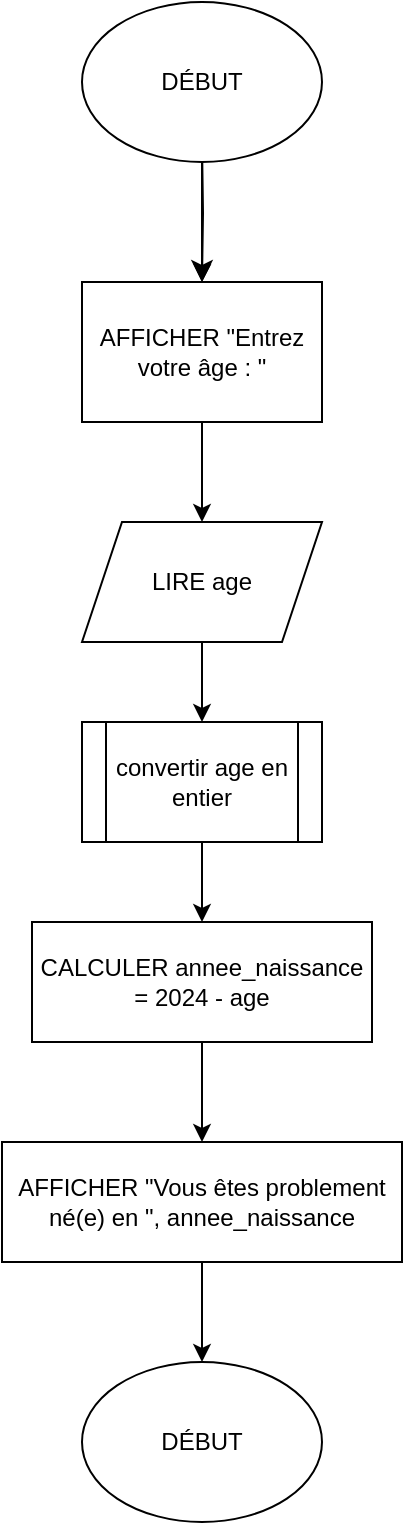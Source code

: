 <mxfile version="24.7.7" pages="2">
  <diagram name="ordino-input" id="Rd9WWW1NGY2S7J0xcZhV">
    <mxGraphModel dx="1034" dy="508" grid="1" gridSize="10" guides="1" tooltips="1" connect="1" arrows="1" fold="1" page="1" pageScale="1" pageWidth="827" pageHeight="1169" math="0" shadow="0">
      <root>
        <mxCell id="0" />
        <mxCell id="1" parent="0" />
        <mxCell id="R1CslK_hxesx4svEAnT0-6" value="" style="edgeStyle=orthogonalEdgeStyle;rounded=0;orthogonalLoop=1;jettySize=auto;html=1;entryX=0.5;entryY=0;entryDx=0;entryDy=0;" parent="1" target="R1CslK_hxesx4svEAnT0-7" edge="1">
          <mxGeometry relative="1" as="geometry">
            <mxPoint x="280" y="220" as="targetPoint" />
            <mxPoint x="280" y="140" as="sourcePoint" />
          </mxGeometry>
        </mxCell>
        <mxCell id="R1CslK_hxesx4svEAnT0-10" style="edgeStyle=orthogonalEdgeStyle;rounded=0;orthogonalLoop=1;jettySize=auto;html=1;entryX=0.5;entryY=0;entryDx=0;entryDy=0;" parent="1" source="R1CslK_hxesx4svEAnT0-2" target="R1CslK_hxesx4svEAnT0-9" edge="1">
          <mxGeometry relative="1" as="geometry" />
        </mxCell>
        <mxCell id="R1CslK_hxesx4svEAnT0-2" value="LIRE age" style="shape=parallelogram;perimeter=parallelogramPerimeter;whiteSpace=wrap;html=1;fixedSize=1;" parent="1" vertex="1">
          <mxGeometry x="220" y="330" width="120" height="60" as="geometry" />
        </mxCell>
        <mxCell id="R1CslK_hxesx4svEAnT0-8" style="edgeStyle=orthogonalEdgeStyle;rounded=0;orthogonalLoop=1;jettySize=auto;html=1;exitX=0.5;exitY=1;exitDx=0;exitDy=0;entryX=0.5;entryY=0;entryDx=0;entryDy=0;" parent="1" source="R1CslK_hxesx4svEAnT0-7" target="R1CslK_hxesx4svEAnT0-2" edge="1">
          <mxGeometry relative="1" as="geometry" />
        </mxCell>
        <mxCell id="R1CslK_hxesx4svEAnT0-7" value="AFFICHER &quot;Entrez votre âge : &quot;" style="rounded=0;whiteSpace=wrap;html=1;" parent="1" vertex="1">
          <mxGeometry x="220" y="210" width="120" height="70" as="geometry" />
        </mxCell>
        <mxCell id="R1CslK_hxesx4svEAnT0-12" style="edgeStyle=orthogonalEdgeStyle;rounded=0;orthogonalLoop=1;jettySize=auto;html=1;exitX=0.5;exitY=1;exitDx=0;exitDy=0;entryX=0.5;entryY=0;entryDx=0;entryDy=0;" parent="1" source="R1CslK_hxesx4svEAnT0-9" target="R1CslK_hxesx4svEAnT0-11" edge="1">
          <mxGeometry relative="1" as="geometry" />
        </mxCell>
        <mxCell id="R1CslK_hxesx4svEAnT0-9" value="convertir age en entier" style="shape=process;whiteSpace=wrap;html=1;backgroundOutline=1;" parent="1" vertex="1">
          <mxGeometry x="220" y="430" width="120" height="60" as="geometry" />
        </mxCell>
        <mxCell id="R1CslK_hxesx4svEAnT0-15" style="edgeStyle=orthogonalEdgeStyle;rounded=0;orthogonalLoop=1;jettySize=auto;html=1;exitX=0.5;exitY=1;exitDx=0;exitDy=0;entryX=0.5;entryY=0;entryDx=0;entryDy=0;" parent="1" source="R1CslK_hxesx4svEAnT0-11" target="R1CslK_hxesx4svEAnT0-13" edge="1">
          <mxGeometry relative="1" as="geometry" />
        </mxCell>
        <mxCell id="R1CslK_hxesx4svEAnT0-11" value="CALCULER annee_naissance = 2024 - age" style="rounded=0;whiteSpace=wrap;html=1;" parent="1" vertex="1">
          <mxGeometry x="195" y="530" width="170" height="60" as="geometry" />
        </mxCell>
        <mxCell id="R1CslK_hxesx4svEAnT0-19" style="edgeStyle=orthogonalEdgeStyle;rounded=0;orthogonalLoop=1;jettySize=auto;html=1;exitX=0.5;exitY=1;exitDx=0;exitDy=0;entryX=0.5;entryY=0;entryDx=0;entryDy=0;" parent="1" source="R1CslK_hxesx4svEAnT0-13" target="mJMXPs4ghPc3uScJHmYm-3" edge="1">
          <mxGeometry relative="1" as="geometry">
            <mxPoint x="280" y="740" as="targetPoint" />
          </mxGeometry>
        </mxCell>
        <mxCell id="R1CslK_hxesx4svEAnT0-13" value="AFFICHER &quot;Vous êtes problement né(e) en &quot;, annee_naissance" style="rounded=0;whiteSpace=wrap;html=1;" parent="1" vertex="1">
          <mxGeometry x="180" y="640" width="200" height="60" as="geometry" />
        </mxCell>
        <mxCell id="mJMXPs4ghPc3uScJHmYm-2" value="" style="edgeStyle=none;curved=1;rounded=0;orthogonalLoop=1;jettySize=auto;html=1;fontSize=12;startSize=8;endSize=8;" edge="1" parent="1" source="mJMXPs4ghPc3uScJHmYm-1" target="R1CslK_hxesx4svEAnT0-7">
          <mxGeometry relative="1" as="geometry" />
        </mxCell>
        <mxCell id="mJMXPs4ghPc3uScJHmYm-1" value="DÉBUT" style="ellipse;whiteSpace=wrap;html=1;" vertex="1" parent="1">
          <mxGeometry x="220" y="70" width="120" height="80" as="geometry" />
        </mxCell>
        <mxCell id="mJMXPs4ghPc3uScJHmYm-3" value="DÉBUT" style="ellipse;whiteSpace=wrap;html=1;" vertex="1" parent="1">
          <mxGeometry x="220" y="750" width="120" height="80" as="geometry" />
        </mxCell>
      </root>
    </mxGraphModel>
  </diagram>
  <diagram id="pzJ9RRSDblXw-_95s2LP" name="ordino-pair">
    <mxGraphModel dx="1834" dy="1308" grid="0" gridSize="10" guides="1" tooltips="1" connect="1" arrows="1" fold="1" page="0" pageScale="1" pageWidth="827" pageHeight="1169" math="0" shadow="0">
      <root>
        <mxCell id="0" />
        <mxCell id="1" parent="0" />
        <mxCell id="XWRJZKRZIbhwisRUWnwU-1" value="DÉBUT" style="ellipse;whiteSpace=wrap;html=1;" vertex="1" parent="1">
          <mxGeometry x="-628" y="-415" width="120" height="80" as="geometry" />
        </mxCell>
        <mxCell id="XWRJZKRZIbhwisRUWnwU-2" value="FIN" style="ellipse;whiteSpace=wrap;html=1;" vertex="1" parent="1">
          <mxGeometry x="-659" y="-215" width="120" height="80" as="geometry" />
        </mxCell>
      </root>
    </mxGraphModel>
  </diagram>
</mxfile>
